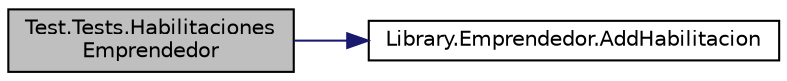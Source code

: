 digraph "Test.Tests.HabilitacionesEmprendedor"
{
 // INTERACTIVE_SVG=YES
 // LATEX_PDF_SIZE
  edge [fontname="Helvetica",fontsize="10",labelfontname="Helvetica",labelfontsize="10"];
  node [fontname="Helvetica",fontsize="10",shape=record];
  rankdir="LR";
  Node1 [label="Test.Tests.Habilitaciones\lEmprendedor",height=0.2,width=0.4,color="black", fillcolor="grey75", style="filled", fontcolor="black",tooltip="Prueba que se agruegue una habilitacion a un emprendedor."];
  Node1 -> Node2 [color="midnightblue",fontsize="10",style="solid",fontname="Helvetica"];
  Node2 [label="Library.Emprendedor.AddHabilitacion",height=0.2,width=0.4,color="black", fillcolor="white", style="filled",URL="$classLibrary_1_1Emprendedor.html#a6bdcf76e30609fffef4a82b96878d4be",tooltip="Agrega una habilitacion al emprendedor."];
}
